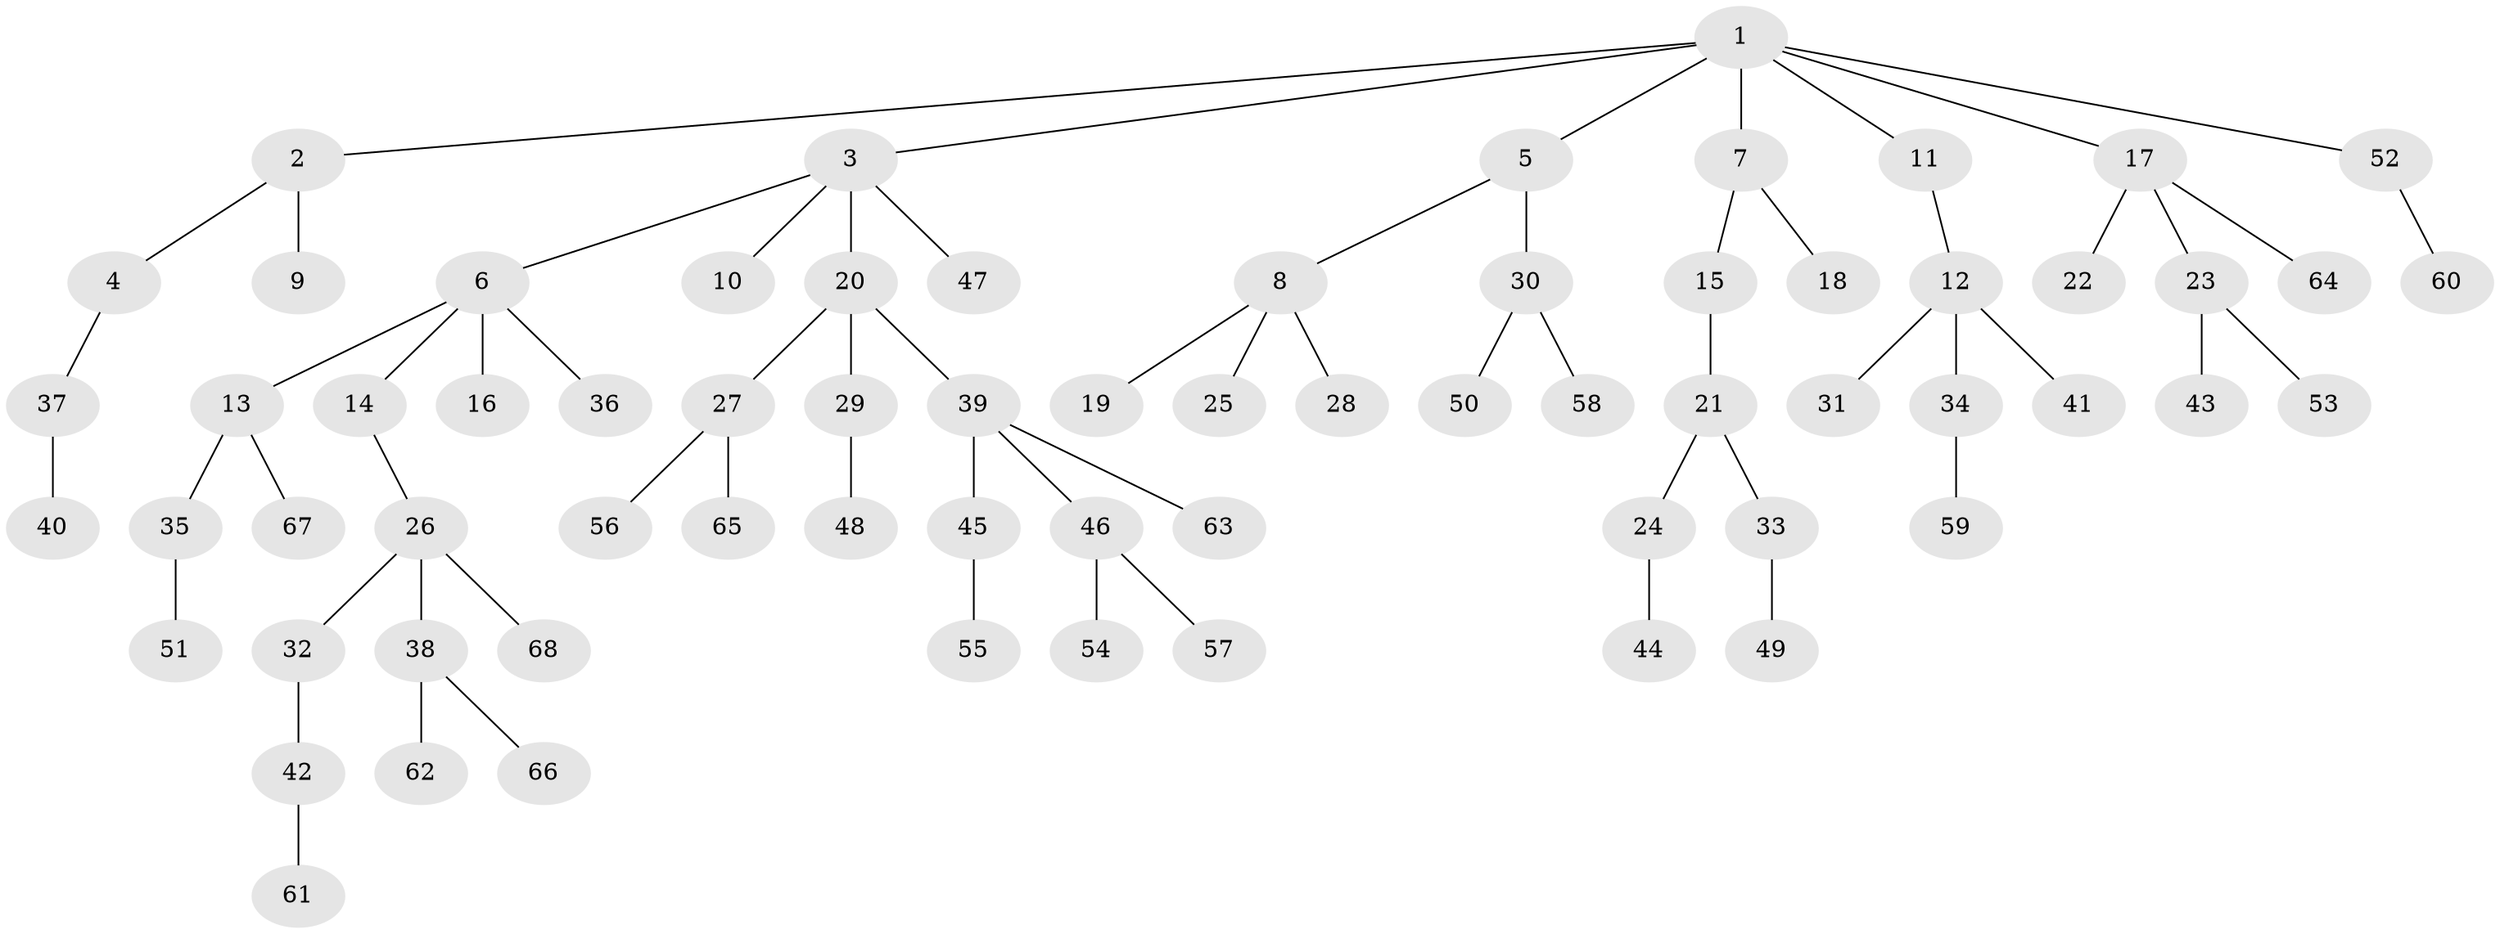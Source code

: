 // coarse degree distribution, {7: 0.022222222222222223, 3: 0.1111111111111111, 4: 0.1111111111111111, 2: 0.17777777777777778, 1: 0.5555555555555556, 5: 0.022222222222222223}
// Generated by graph-tools (version 1.1) at 2025/42/03/06/25 10:42:02]
// undirected, 68 vertices, 67 edges
graph export_dot {
graph [start="1"]
  node [color=gray90,style=filled];
  1;
  2;
  3;
  4;
  5;
  6;
  7;
  8;
  9;
  10;
  11;
  12;
  13;
  14;
  15;
  16;
  17;
  18;
  19;
  20;
  21;
  22;
  23;
  24;
  25;
  26;
  27;
  28;
  29;
  30;
  31;
  32;
  33;
  34;
  35;
  36;
  37;
  38;
  39;
  40;
  41;
  42;
  43;
  44;
  45;
  46;
  47;
  48;
  49;
  50;
  51;
  52;
  53;
  54;
  55;
  56;
  57;
  58;
  59;
  60;
  61;
  62;
  63;
  64;
  65;
  66;
  67;
  68;
  1 -- 2;
  1 -- 3;
  1 -- 5;
  1 -- 7;
  1 -- 11;
  1 -- 17;
  1 -- 52;
  2 -- 4;
  2 -- 9;
  3 -- 6;
  3 -- 10;
  3 -- 20;
  3 -- 47;
  4 -- 37;
  5 -- 8;
  5 -- 30;
  6 -- 13;
  6 -- 14;
  6 -- 16;
  6 -- 36;
  7 -- 15;
  7 -- 18;
  8 -- 19;
  8 -- 25;
  8 -- 28;
  11 -- 12;
  12 -- 31;
  12 -- 34;
  12 -- 41;
  13 -- 35;
  13 -- 67;
  14 -- 26;
  15 -- 21;
  17 -- 22;
  17 -- 23;
  17 -- 64;
  20 -- 27;
  20 -- 29;
  20 -- 39;
  21 -- 24;
  21 -- 33;
  23 -- 43;
  23 -- 53;
  24 -- 44;
  26 -- 32;
  26 -- 38;
  26 -- 68;
  27 -- 56;
  27 -- 65;
  29 -- 48;
  30 -- 50;
  30 -- 58;
  32 -- 42;
  33 -- 49;
  34 -- 59;
  35 -- 51;
  37 -- 40;
  38 -- 62;
  38 -- 66;
  39 -- 45;
  39 -- 46;
  39 -- 63;
  42 -- 61;
  45 -- 55;
  46 -- 54;
  46 -- 57;
  52 -- 60;
}
